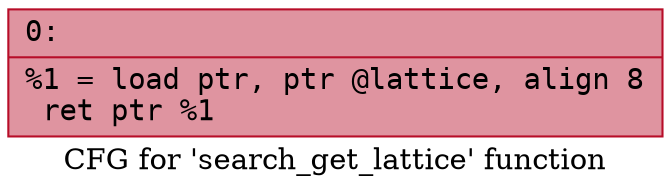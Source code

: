 digraph "CFG for 'search_get_lattice' function" {
	label="CFG for 'search_get_lattice' function";

	Node0x600002afa080 [shape=record,color="#b70d28ff", style=filled, fillcolor="#b70d2870" fontname="Courier",label="{0:\l|  %1 = load ptr, ptr @lattice, align 8\l  ret ptr %1\l}"];
}
